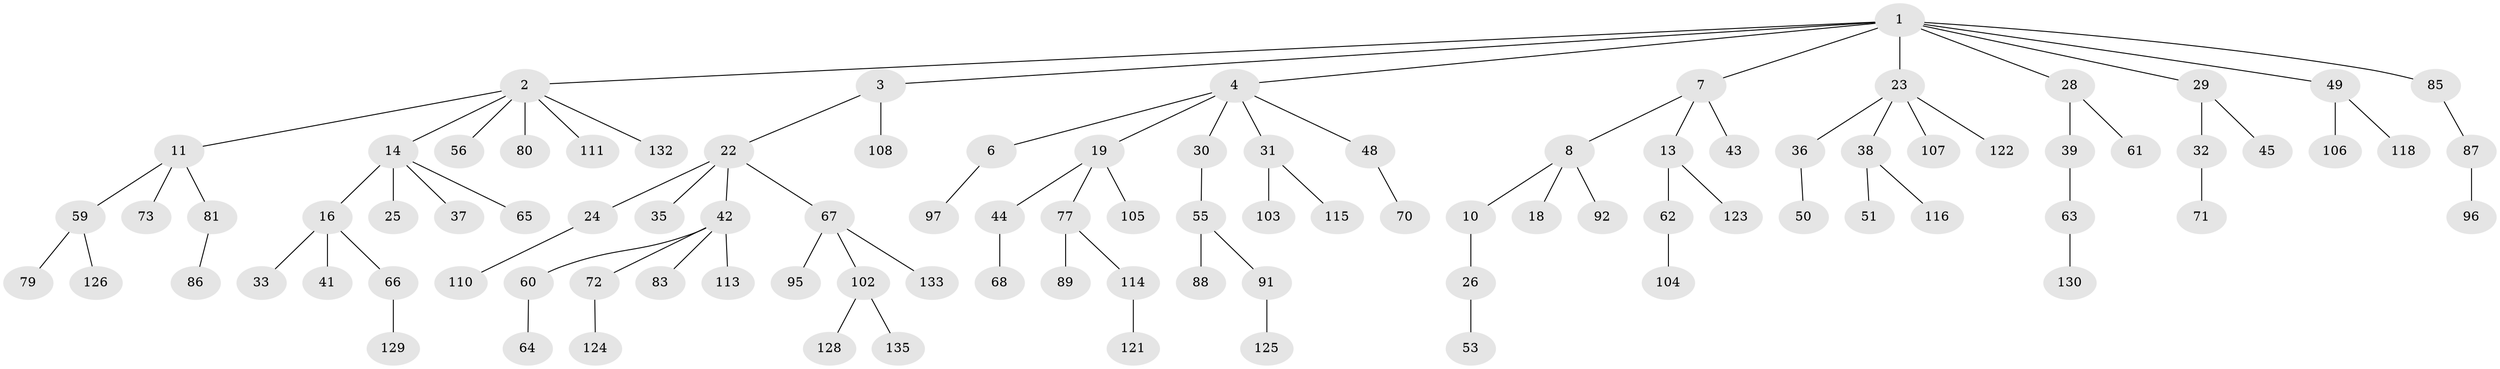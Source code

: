 // Generated by graph-tools (version 1.1) at 2025/24/03/03/25 07:24:06]
// undirected, 97 vertices, 96 edges
graph export_dot {
graph [start="1"]
  node [color=gray90,style=filled];
  1 [super="+20"];
  2 [super="+9"];
  3 [super="+5"];
  4 [super="+21"];
  6 [super="+17"];
  7 [super="+27"];
  8 [super="+58"];
  10 [super="+12"];
  11;
  13 [super="+46"];
  14 [super="+15"];
  16 [super="+82"];
  18;
  19 [super="+34"];
  22;
  23 [super="+47"];
  24 [super="+99"];
  25;
  26;
  28;
  29 [super="+109"];
  30;
  31 [super="+69"];
  32 [super="+74"];
  33;
  35;
  36;
  37 [super="+40"];
  38 [super="+127"];
  39 [super="+57"];
  41 [super="+75"];
  42 [super="+52"];
  43 [super="+112"];
  44 [super="+54"];
  45 [super="+101"];
  48;
  49 [super="+84"];
  50;
  51;
  53;
  55 [super="+76"];
  56;
  59 [super="+117"];
  60 [super="+119"];
  61;
  62 [super="+94"];
  63 [super="+134"];
  64;
  65;
  66 [super="+78"];
  67 [super="+90"];
  68;
  70;
  71;
  72 [super="+137"];
  73 [super="+98"];
  77 [super="+100"];
  79;
  80;
  81;
  83;
  85;
  86 [super="+93"];
  87 [super="+120"];
  88;
  89;
  91 [super="+131"];
  92 [super="+136"];
  95;
  96;
  97;
  102;
  103;
  104;
  105;
  106;
  107;
  108;
  110 [super="+139"];
  111;
  113;
  114;
  115;
  116;
  118;
  121;
  122 [super="+138"];
  123;
  124;
  125;
  126;
  128;
  129;
  130;
  132;
  133;
  135;
  1 -- 2;
  1 -- 3;
  1 -- 4;
  1 -- 7;
  1 -- 29;
  1 -- 85;
  1 -- 28;
  1 -- 23;
  1 -- 49;
  2 -- 11;
  2 -- 14;
  2 -- 80;
  2 -- 132;
  2 -- 56;
  2 -- 111;
  3 -- 22;
  3 -- 108;
  4 -- 6;
  4 -- 19;
  4 -- 48;
  4 -- 30;
  4 -- 31;
  6 -- 97;
  7 -- 8;
  7 -- 13;
  7 -- 43;
  8 -- 10;
  8 -- 18;
  8 -- 92;
  10 -- 26;
  11 -- 59;
  11 -- 73;
  11 -- 81;
  13 -- 123;
  13 -- 62;
  14 -- 16;
  14 -- 25;
  14 -- 65;
  14 -- 37;
  16 -- 33;
  16 -- 41;
  16 -- 66;
  19 -- 44;
  19 -- 105;
  19 -- 77;
  22 -- 24;
  22 -- 35;
  22 -- 42;
  22 -- 67;
  23 -- 36;
  23 -- 38;
  23 -- 107;
  23 -- 122;
  24 -- 110;
  26 -- 53;
  28 -- 39;
  28 -- 61;
  29 -- 32;
  29 -- 45;
  30 -- 55;
  31 -- 103;
  31 -- 115;
  32 -- 71;
  36 -- 50;
  38 -- 51;
  38 -- 116;
  39 -- 63;
  42 -- 60;
  42 -- 83;
  42 -- 72;
  42 -- 113;
  44 -- 68;
  48 -- 70;
  49 -- 106;
  49 -- 118;
  55 -- 88;
  55 -- 91;
  59 -- 79;
  59 -- 126;
  60 -- 64;
  62 -- 104;
  63 -- 130;
  66 -- 129;
  67 -- 133;
  67 -- 102;
  67 -- 95;
  72 -- 124;
  77 -- 89;
  77 -- 114;
  81 -- 86;
  85 -- 87;
  87 -- 96;
  91 -- 125;
  102 -- 128;
  102 -- 135;
  114 -- 121;
}
